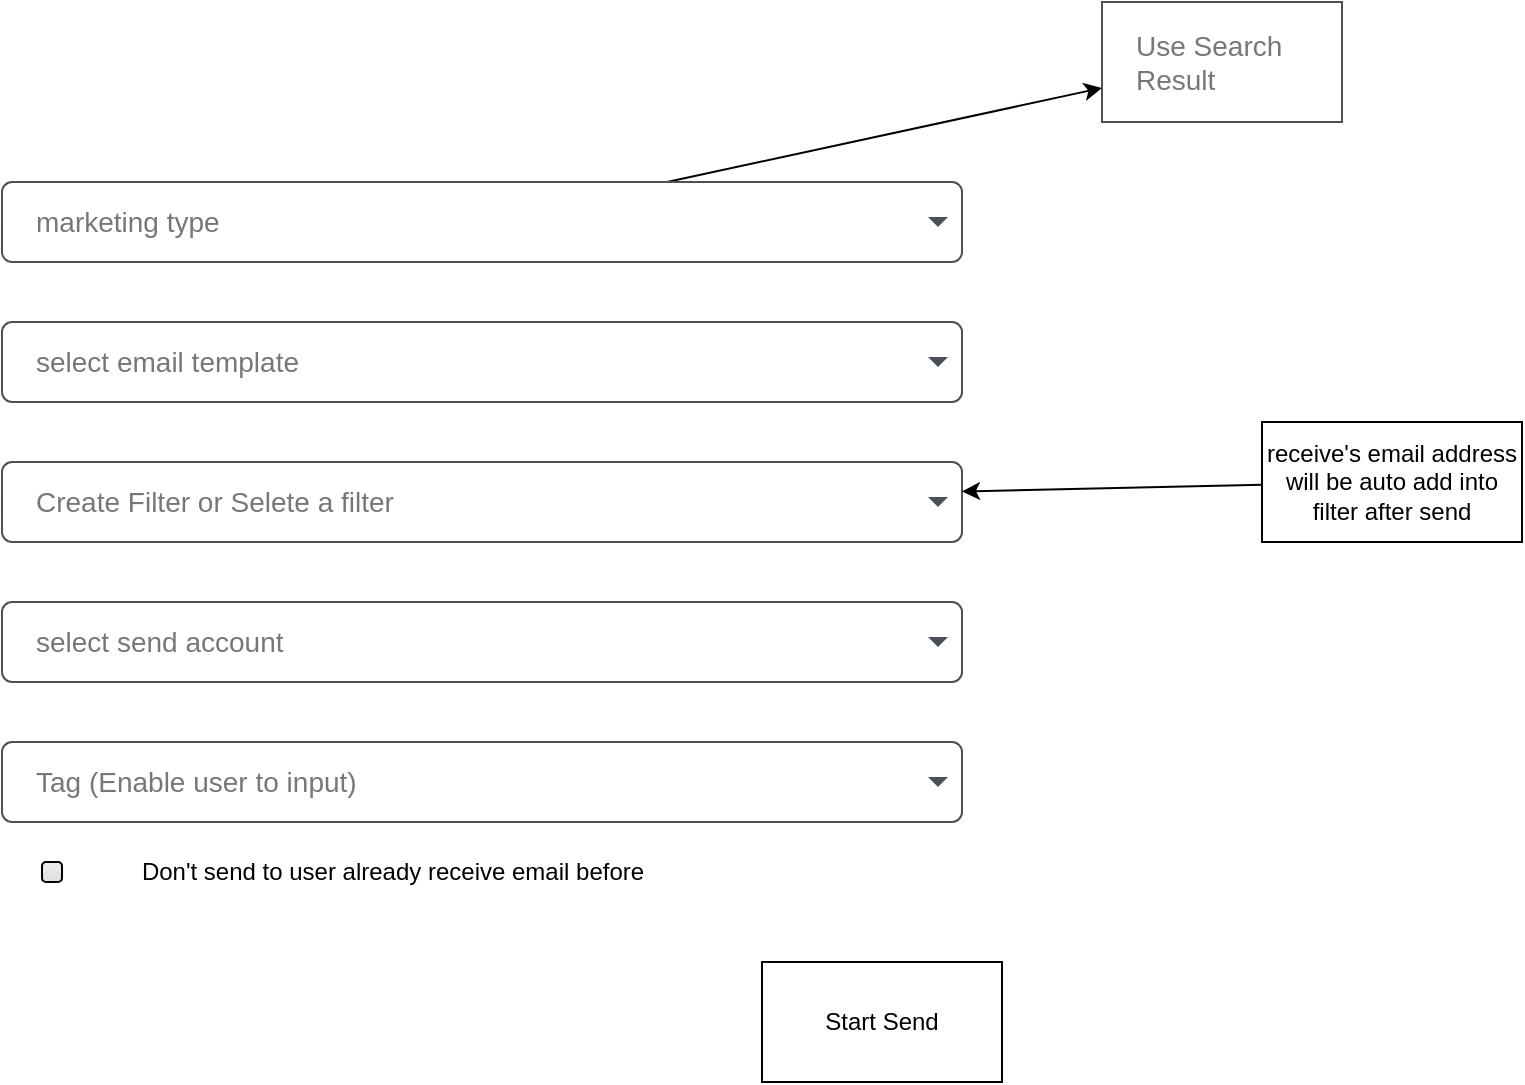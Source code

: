 <mxfile>
    <diagram id="DJRW1uW0iL5jx6vPselh" name="Page-1">
        <mxGraphModel dx="986" dy="1516" grid="1" gridSize="10" guides="1" tooltips="1" connect="1" arrows="1" fold="1" page="1" pageScale="1" pageWidth="827" pageHeight="1169" math="0" shadow="0">
            <root>
                <mxCell id="0"/>
                <mxCell id="1" parent="0"/>
                <mxCell id="2" value="select email template" style="html=1;shadow=0;dashed=0;shape=mxgraph.bootstrap.rrect;rSize=5;strokeColor=#505050;strokeWidth=1;fillColor=#ffffff;fontColor=#777777;whiteSpace=wrap;align=left;verticalAlign=middle;fontStyle=0;fontSize=14;spacingRight=0;spacing=17;" parent="1" vertex="1">
                    <mxGeometry x="20" y="80" width="480" height="40" as="geometry"/>
                </mxCell>
                <mxCell id="3" value="" style="shape=triangle;direction=south;fillColor=#495057;strokeColor=none;perimeter=none;" parent="2" vertex="1">
                    <mxGeometry x="1" y="0.5" width="10" height="5" relative="1" as="geometry">
                        <mxPoint x="-17" y="-2.5" as="offset"/>
                    </mxGeometry>
                </mxCell>
                <mxCell id="13" value="" style="edgeStyle=none;html=1;" parent="1" source="4" target="12" edge="1">
                    <mxGeometry relative="1" as="geometry"/>
                </mxCell>
                <mxCell id="4" value="marketing type" style="html=1;shadow=0;dashed=0;shape=mxgraph.bootstrap.rrect;rSize=5;strokeColor=#505050;strokeWidth=1;fillColor=#ffffff;fontColor=#777777;whiteSpace=wrap;align=left;verticalAlign=middle;fontStyle=0;fontSize=14;spacingRight=0;spacing=17;" parent="1" vertex="1">
                    <mxGeometry x="20" y="10" width="480" height="40" as="geometry"/>
                </mxCell>
                <mxCell id="5" value="" style="shape=triangle;direction=south;fillColor=#495057;strokeColor=none;perimeter=none;" parent="4" vertex="1">
                    <mxGeometry x="1" y="0.5" width="10" height="5" relative="1" as="geometry">
                        <mxPoint x="-17" y="-2.5" as="offset"/>
                    </mxGeometry>
                </mxCell>
                <mxCell id="6" value="Create Filter or Selete a filter" style="html=1;shadow=0;dashed=0;shape=mxgraph.bootstrap.rrect;rSize=5;strokeColor=#505050;strokeWidth=1;fillColor=#ffffff;fontColor=#777777;whiteSpace=wrap;align=left;verticalAlign=middle;fontStyle=0;fontSize=14;spacingRight=0;spacing=17;" parent="1" vertex="1">
                    <mxGeometry x="20" y="150" width="480" height="40" as="geometry"/>
                </mxCell>
                <mxCell id="7" value="" style="shape=triangle;direction=south;fillColor=#495057;strokeColor=none;perimeter=none;" parent="6" vertex="1">
                    <mxGeometry x="1" y="0.5" width="10" height="5" relative="1" as="geometry">
                        <mxPoint x="-17" y="-2.5" as="offset"/>
                    </mxGeometry>
                </mxCell>
                <mxCell id="10" value="select send account" style="html=1;shadow=0;dashed=0;shape=mxgraph.bootstrap.rrect;rSize=5;strokeColor=#505050;strokeWidth=1;fillColor=#ffffff;fontColor=#777777;whiteSpace=wrap;align=left;verticalAlign=middle;fontStyle=0;fontSize=14;spacingRight=0;spacing=17;" parent="1" vertex="1">
                    <mxGeometry x="20" y="220" width="480" height="40" as="geometry"/>
                </mxCell>
                <mxCell id="11" value="" style="shape=triangle;direction=south;fillColor=#495057;strokeColor=none;perimeter=none;" parent="10" vertex="1">
                    <mxGeometry x="1" y="0.5" width="10" height="5" relative="1" as="geometry">
                        <mxPoint x="-17" y="-2.5" as="offset"/>
                    </mxGeometry>
                </mxCell>
                <mxCell id="12" value="Use Search Result" style="whiteSpace=wrap;html=1;fontSize=14;align=left;fillColor=#ffffff;strokeColor=#505050;fontColor=#777777;shadow=0;dashed=0;strokeWidth=1;fontStyle=0;spacingRight=0;spacing=17;" parent="1" vertex="1">
                    <mxGeometry x="570" y="-80" width="120" height="60" as="geometry"/>
                </mxCell>
                <mxCell id="14" value="Start Send" style="rounded=0;whiteSpace=wrap;html=1;" parent="1" vertex="1">
                    <mxGeometry x="400" y="400" width="120" height="60" as="geometry"/>
                </mxCell>
                <mxCell id="16" style="edgeStyle=none;html=1;" parent="1" source="15" target="6" edge="1">
                    <mxGeometry relative="1" as="geometry"/>
                </mxCell>
                <mxCell id="15" value="receive's email address will be auto add into filter after send" style="rounded=0;whiteSpace=wrap;html=1;" parent="1" vertex="1">
                    <mxGeometry x="650" y="130" width="130" height="60" as="geometry"/>
                </mxCell>
                <mxCell id="17" value="" style="html=1;shadow=0;dashed=0;shape=mxgraph.bootstrap.checkbox2;labelPosition=right;verticalLabelPosition=middle;align=left;verticalAlign=middle;gradientColor=#DEDEDE;fillColor=#EDEDED;checked=0;spacing=5;checkedFill=#0085FC;checkedStroke=#ffffff;sketch=0;" vertex="1" parent="1">
                    <mxGeometry x="40" y="350" width="10" height="10" as="geometry"/>
                </mxCell>
                <mxCell id="18" value="Don't send to user already receive email before" style="text;html=1;align=center;verticalAlign=middle;resizable=0;points=[];autosize=1;strokeColor=none;fillColor=none;" vertex="1" parent="1">
                    <mxGeometry x="80" y="340" width="270" height="30" as="geometry"/>
                </mxCell>
                <mxCell id="19" value="Tag (Enable user to input)" style="html=1;shadow=0;dashed=0;shape=mxgraph.bootstrap.rrect;rSize=5;strokeColor=#505050;strokeWidth=1;fillColor=#ffffff;fontColor=#777777;whiteSpace=wrap;align=left;verticalAlign=middle;fontStyle=0;fontSize=14;spacingRight=0;spacing=17;" vertex="1" parent="1">
                    <mxGeometry x="20" y="290" width="480" height="40" as="geometry"/>
                </mxCell>
                <mxCell id="20" value="" style="shape=triangle;direction=south;fillColor=#495057;strokeColor=none;perimeter=none;" vertex="1" parent="19">
                    <mxGeometry x="1" y="0.5" width="10" height="5" relative="1" as="geometry">
                        <mxPoint x="-17" y="-2.5" as="offset"/>
                    </mxGeometry>
                </mxCell>
            </root>
        </mxGraphModel>
    </diagram>
</mxfile>